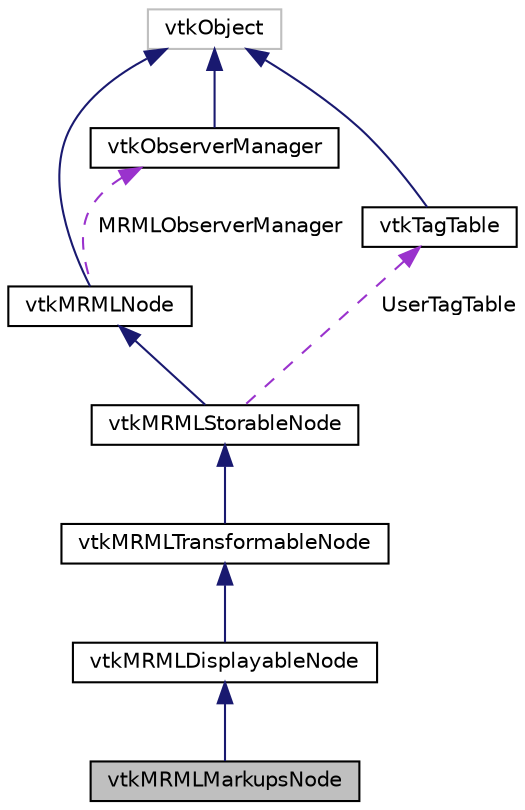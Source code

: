 digraph "vtkMRMLMarkupsNode"
{
  bgcolor="transparent";
  edge [fontname="Helvetica",fontsize="10",labelfontname="Helvetica",labelfontsize="10"];
  node [fontname="Helvetica",fontsize="10",shape=record];
  Node12 [label="vtkMRMLMarkupsNode",height=0.2,width=0.4,color="black", fillcolor="grey75", style="filled", fontcolor="black"];
  Node13 -> Node12 [dir="back",color="midnightblue",fontsize="10",style="solid",fontname="Helvetica"];
  Node13 [label="vtkMRMLDisplayableNode",height=0.2,width=0.4,color="black",URL="$classvtkMRMLDisplayableNode.html"];
  Node14 -> Node13 [dir="back",color="midnightblue",fontsize="10",style="solid",fontname="Helvetica"];
  Node14 [label="vtkMRMLTransformableNode",height=0.2,width=0.4,color="black",URL="$classvtkMRMLTransformableNode.html",tooltip="MRML node for representing a node with a transform. "];
  Node15 -> Node14 [dir="back",color="midnightblue",fontsize="10",style="solid",fontname="Helvetica"];
  Node15 [label="vtkMRMLStorableNode",height=0.2,width=0.4,color="black",URL="$classvtkMRMLStorableNode.html",tooltip="MRML node to represent a 3D surface model. "];
  Node16 -> Node15 [dir="back",color="midnightblue",fontsize="10",style="solid",fontname="Helvetica"];
  Node16 [label="vtkMRMLNode",height=0.2,width=0.4,color="black",URL="$classvtkMRMLNode.html",tooltip="Abstract Superclass for all specific types of MRML nodes. "];
  Node17 -> Node16 [dir="back",color="midnightblue",fontsize="10",style="solid",fontname="Helvetica"];
  Node17 [label="vtkObject",height=0.2,width=0.4,color="grey75"];
  Node18 -> Node16 [dir="back",color="darkorchid3",fontsize="10",style="dashed",label=" MRMLObserverManager" ,fontname="Helvetica"];
  Node18 [label="vtkObserverManager",height=0.2,width=0.4,color="black",URL="$classvtkObserverManager.html",tooltip="Manages adding and deleting of obserevers with events. "];
  Node17 -> Node18 [dir="back",color="midnightblue",fontsize="10",style="solid",fontname="Helvetica"];
  Node19 -> Node15 [dir="back",color="darkorchid3",fontsize="10",style="dashed",label=" UserTagTable" ,fontname="Helvetica"];
  Node19 [label="vtkTagTable",height=0.2,width=0.4,color="black",URL="$classvtkTagTable.html"];
  Node17 -> Node19 [dir="back",color="midnightblue",fontsize="10",style="solid",fontname="Helvetica"];
}
